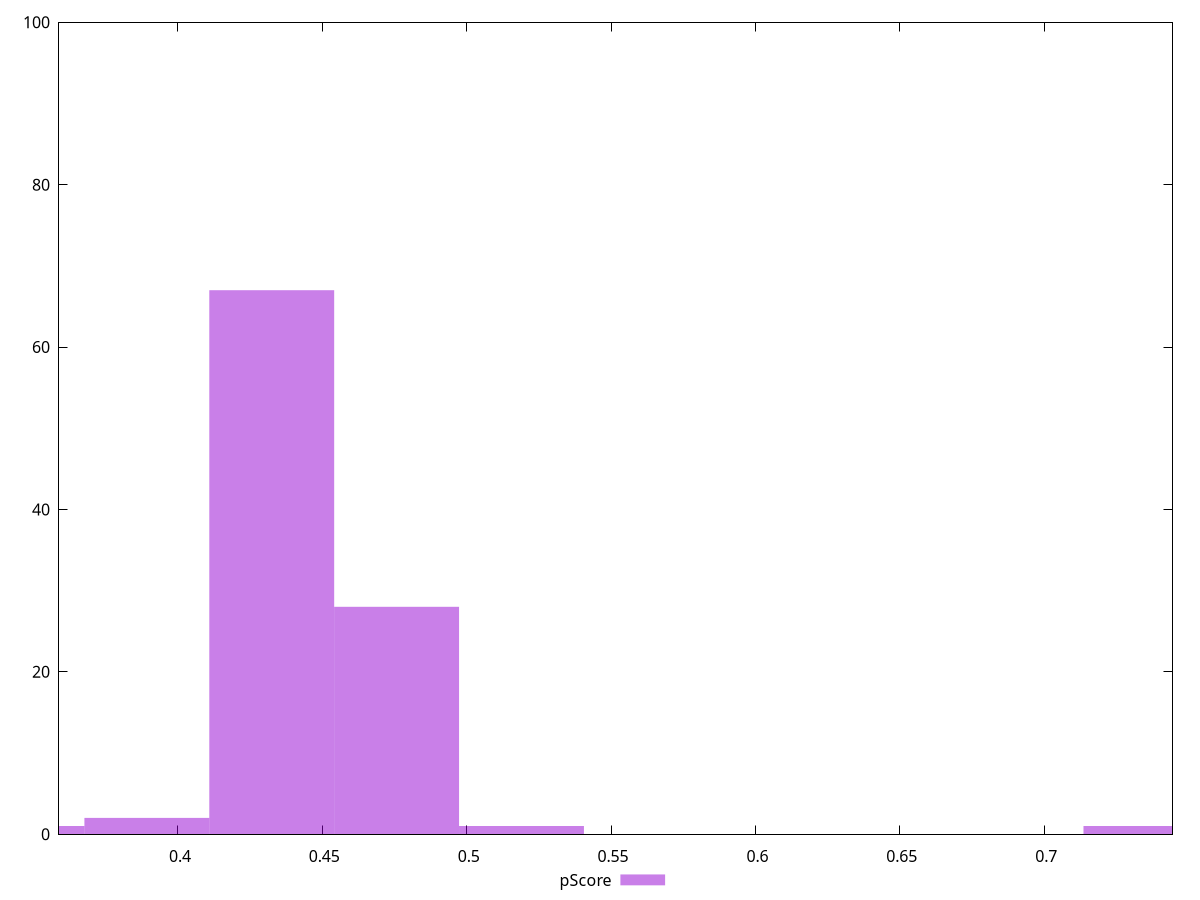 reset

$pScore <<EOF
0.4757449467658706 28
0.34599632492063315 1
0.4324954061507914 67
0.7352421904563454 1
0.3892458655357123 2
0.5189944873809498 1
EOF

set key outside below
set boxwidth 0.04324954061507914
set xrange [0.3588235294117647:0.7444444444444445]
set yrange [0:100]
set trange [0:100]
set style fill transparent solid 0.5 noborder
set terminal svg size 640, 490 enhanced background rgb 'white'
set output "reprap/uses-webp-images/samples/pages+cached+noexternal+nomedia+nocss/pScore/histogram.svg"

plot $pScore title "pScore" with boxes

reset

